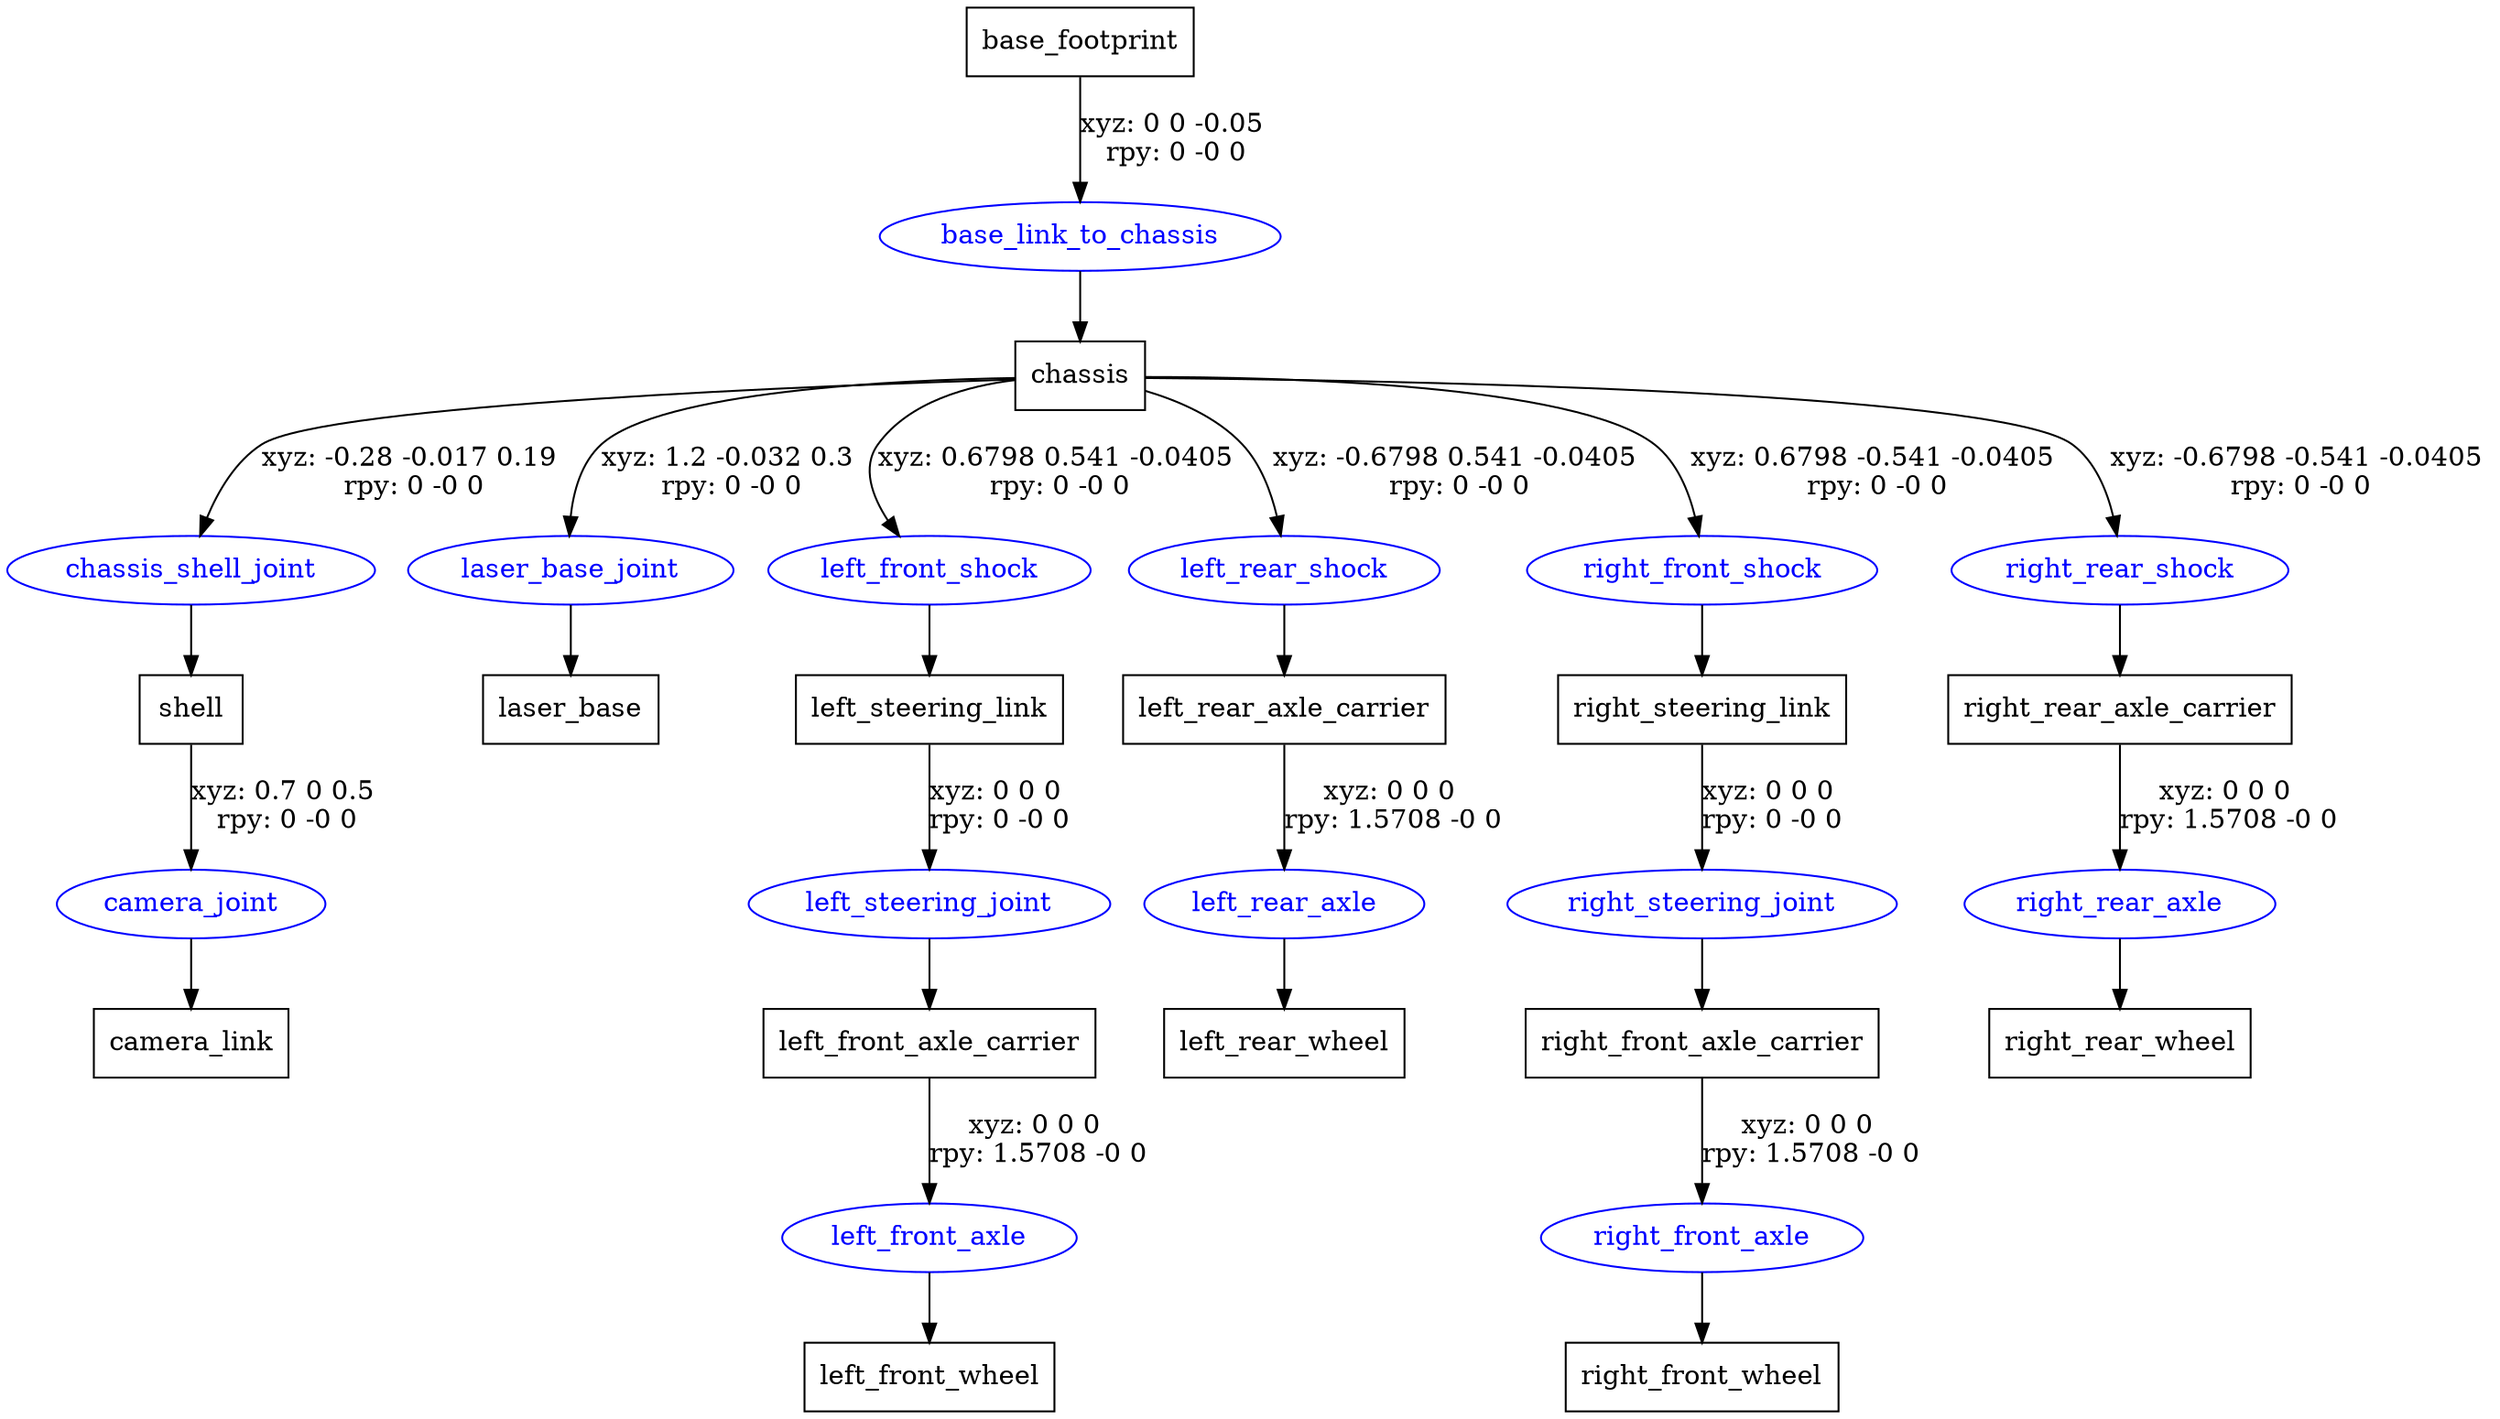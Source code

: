 digraph G {
node [shape=box];
"base_footprint" [label="base_footprint"];
"chassis" [label="chassis"];
"shell" [label="shell"];
"camera_link" [label="camera_link"];
"laser_base" [label="laser_base"];
"left_steering_link" [label="left_steering_link"];
"left_front_axle_carrier" [label="left_front_axle_carrier"];
"left_front_wheel" [label="left_front_wheel"];
"left_rear_axle_carrier" [label="left_rear_axle_carrier"];
"left_rear_wheel" [label="left_rear_wheel"];
"right_steering_link" [label="right_steering_link"];
"right_front_axle_carrier" [label="right_front_axle_carrier"];
"right_front_wheel" [label="right_front_wheel"];
"right_rear_axle_carrier" [label="right_rear_axle_carrier"];
"right_rear_wheel" [label="right_rear_wheel"];
node [shape=ellipse, color=blue, fontcolor=blue];
"base_footprint" -> "base_link_to_chassis" [label="xyz: 0 0 -0.05 \nrpy: 0 -0 0"]
"base_link_to_chassis" -> "chassis"
"chassis" -> "chassis_shell_joint" [label="xyz: -0.28 -0.017 0.19 \nrpy: 0 -0 0"]
"chassis_shell_joint" -> "shell"
"shell" -> "camera_joint" [label="xyz: 0.7 0 0.5 \nrpy: 0 -0 0"]
"camera_joint" -> "camera_link"
"chassis" -> "laser_base_joint" [label="xyz: 1.2 -0.032 0.3 \nrpy: 0 -0 0"]
"laser_base_joint" -> "laser_base"
"chassis" -> "left_front_shock" [label="xyz: 0.6798 0.541 -0.0405 \nrpy: 0 -0 0"]
"left_front_shock" -> "left_steering_link"
"left_steering_link" -> "left_steering_joint" [label="xyz: 0 0 0 \nrpy: 0 -0 0"]
"left_steering_joint" -> "left_front_axle_carrier"
"left_front_axle_carrier" -> "left_front_axle" [label="xyz: 0 0 0 \nrpy: 1.5708 -0 0"]
"left_front_axle" -> "left_front_wheel"
"chassis" -> "left_rear_shock" [label="xyz: -0.6798 0.541 -0.0405 \nrpy: 0 -0 0"]
"left_rear_shock" -> "left_rear_axle_carrier"
"left_rear_axle_carrier" -> "left_rear_axle" [label="xyz: 0 0 0 \nrpy: 1.5708 -0 0"]
"left_rear_axle" -> "left_rear_wheel"
"chassis" -> "right_front_shock" [label="xyz: 0.6798 -0.541 -0.0405 \nrpy: 0 -0 0"]
"right_front_shock" -> "right_steering_link"
"right_steering_link" -> "right_steering_joint" [label="xyz: 0 0 0 \nrpy: 0 -0 0"]
"right_steering_joint" -> "right_front_axle_carrier"
"right_front_axle_carrier" -> "right_front_axle" [label="xyz: 0 0 0 \nrpy: 1.5708 -0 0"]
"right_front_axle" -> "right_front_wheel"
"chassis" -> "right_rear_shock" [label="xyz: -0.6798 -0.541 -0.0405 \nrpy: 0 -0 0"]
"right_rear_shock" -> "right_rear_axle_carrier"
"right_rear_axle_carrier" -> "right_rear_axle" [label="xyz: 0 0 0 \nrpy: 1.5708 -0 0"]
"right_rear_axle" -> "right_rear_wheel"
}
